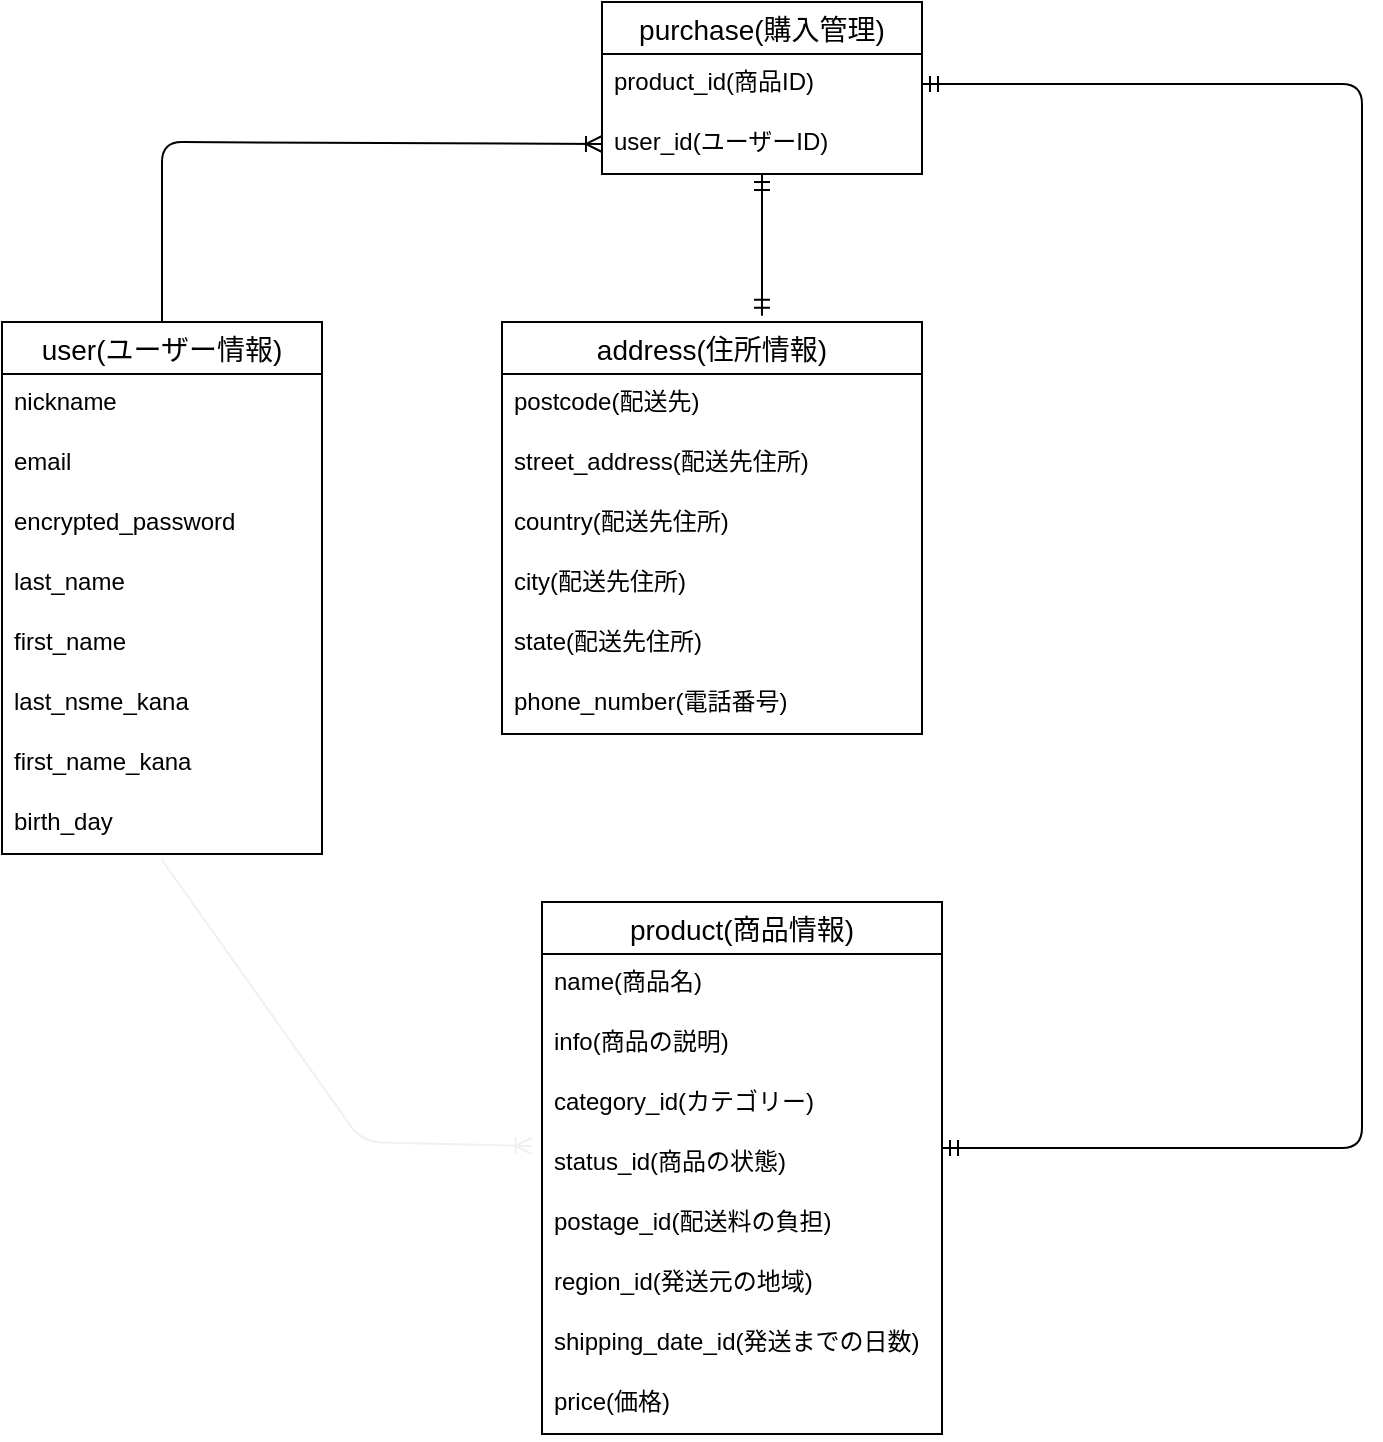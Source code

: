 <mxfile>
    <diagram id="895D-NflrOsdNkMmpNTb" name="ページ1">
        <mxGraphModel dx="474" dy="511" grid="1" gridSize="10" guides="1" tooltips="1" connect="1" arrows="1" fold="1" page="1" pageScale="1" pageWidth="827" pageHeight="1169" math="0" shadow="0">
            <root>
                <mxCell id="0"/>
                <mxCell id="1" parent="0"/>
                <mxCell id="2" value="user(ユーザー情報)" style="swimlane;fontStyle=0;childLayout=stackLayout;horizontal=1;startSize=26;horizontalStack=0;resizeParent=1;resizeParentMax=0;resizeLast=0;collapsible=1;marginBottom=0;align=center;fontSize=14;" parent="1" vertex="1">
                    <mxGeometry x="20" y="270" width="160" height="266" as="geometry"/>
                </mxCell>
                <mxCell id="3" value="nickname" style="text;strokeColor=none;fillColor=none;spacingLeft=4;spacingRight=4;overflow=hidden;rotatable=0;points=[[0,0.5],[1,0.5]];portConstraint=eastwest;fontSize=12;" parent="2" vertex="1">
                    <mxGeometry y="26" width="160" height="30" as="geometry"/>
                </mxCell>
                <mxCell id="4" value="email" style="text;strokeColor=none;fillColor=none;spacingLeft=4;spacingRight=4;overflow=hidden;rotatable=0;points=[[0,0.5],[1,0.5]];portConstraint=eastwest;fontSize=12;" parent="2" vertex="1">
                    <mxGeometry y="56" width="160" height="30" as="geometry"/>
                </mxCell>
                <mxCell id="5" value="encrypted_password" style="text;strokeColor=none;fillColor=none;spacingLeft=4;spacingRight=4;overflow=hidden;rotatable=0;points=[[0,0.5],[1,0.5]];portConstraint=eastwest;fontSize=12;" parent="2" vertex="1">
                    <mxGeometry y="86" width="160" height="30" as="geometry"/>
                </mxCell>
                <mxCell id="6" value="last_name" style="text;strokeColor=none;fillColor=none;spacingLeft=4;spacingRight=4;overflow=hidden;rotatable=0;points=[[0,0.5],[1,0.5]];portConstraint=eastwest;fontSize=12;" parent="2" vertex="1">
                    <mxGeometry y="116" width="160" height="30" as="geometry"/>
                </mxCell>
                <mxCell id="7" value="first_name" style="text;strokeColor=none;fillColor=none;spacingLeft=4;spacingRight=4;overflow=hidden;rotatable=0;points=[[0,0.5],[1,0.5]];portConstraint=eastwest;fontSize=12;" parent="2" vertex="1">
                    <mxGeometry y="146" width="160" height="30" as="geometry"/>
                </mxCell>
                <mxCell id="8" value="last_nsme_kana" style="text;strokeColor=none;fillColor=none;spacingLeft=4;spacingRight=4;overflow=hidden;rotatable=0;points=[[0,0.5],[1,0.5]];portConstraint=eastwest;fontSize=12;" parent="2" vertex="1">
                    <mxGeometry y="176" width="160" height="30" as="geometry"/>
                </mxCell>
                <mxCell id="9" value="first_name_kana" style="text;strokeColor=none;fillColor=none;spacingLeft=4;spacingRight=4;overflow=hidden;rotatable=0;points=[[0,0.5],[1,0.5]];portConstraint=eastwest;fontSize=12;" parent="2" vertex="1">
                    <mxGeometry y="206" width="160" height="30" as="geometry"/>
                </mxCell>
                <mxCell id="10" value="birth_day" style="text;strokeColor=none;fillColor=none;spacingLeft=4;spacingRight=4;overflow=hidden;rotatable=0;points=[[0,0.5],[1,0.5]];portConstraint=eastwest;fontSize=12;" parent="2" vertex="1">
                    <mxGeometry y="236" width="160" height="30" as="geometry"/>
                </mxCell>
                <mxCell id="12" value="address(住所情報)" style="swimlane;fontStyle=0;childLayout=stackLayout;horizontal=1;startSize=26;horizontalStack=0;resizeParent=1;resizeParentMax=0;resizeLast=0;collapsible=1;marginBottom=0;align=center;fontSize=14;" parent="1" vertex="1">
                    <mxGeometry x="270" y="270" width="210" height="206" as="geometry"/>
                </mxCell>
                <mxCell id="13" value="postcode(配送先)" style="text;strokeColor=none;fillColor=none;spacingLeft=4;spacingRight=4;overflow=hidden;rotatable=0;points=[[0,0.5],[1,0.5]];portConstraint=eastwest;fontSize=12;" parent="12" vertex="1">
                    <mxGeometry y="26" width="210" height="30" as="geometry"/>
                </mxCell>
                <mxCell id="14" value="street_address(配送先住所)" style="text;strokeColor=none;fillColor=none;spacingLeft=4;spacingRight=4;overflow=hidden;rotatable=0;points=[[0,0.5],[1,0.5]];portConstraint=eastwest;fontSize=12;" parent="12" vertex="1">
                    <mxGeometry y="56" width="210" height="30" as="geometry"/>
                </mxCell>
                <mxCell id="15" value="country(配送先住所)" style="text;strokeColor=none;fillColor=none;spacingLeft=4;spacingRight=4;overflow=hidden;rotatable=0;points=[[0,0.5],[1,0.5]];portConstraint=eastwest;fontSize=12;" parent="12" vertex="1">
                    <mxGeometry y="86" width="210" height="30" as="geometry"/>
                </mxCell>
                <mxCell id="16" value="city(配送先住所)" style="text;strokeColor=none;fillColor=none;spacingLeft=4;spacingRight=4;overflow=hidden;rotatable=0;points=[[0,0.5],[1,0.5]];portConstraint=eastwest;fontSize=12;" parent="12" vertex="1">
                    <mxGeometry y="116" width="210" height="30" as="geometry"/>
                </mxCell>
                <mxCell id="17" value="state(配送先住所)" style="text;strokeColor=none;fillColor=none;spacingLeft=4;spacingRight=4;overflow=hidden;rotatable=0;points=[[0,0.5],[1,0.5]];portConstraint=eastwest;fontSize=12;" parent="12" vertex="1">
                    <mxGeometry y="146" width="210" height="30" as="geometry"/>
                </mxCell>
                <mxCell id="18" value="phone_number(電話番号)" style="text;strokeColor=none;fillColor=none;spacingLeft=4;spacingRight=4;overflow=hidden;rotatable=0;points=[[0,0.5],[1,0.5]];portConstraint=eastwest;fontSize=12;" parent="12" vertex="1">
                    <mxGeometry y="176" width="210" height="30" as="geometry"/>
                </mxCell>
                <mxCell id="21" value="product(商品情報)" style="swimlane;fontStyle=0;childLayout=stackLayout;horizontal=1;startSize=26;horizontalStack=0;resizeParent=1;resizeParentMax=0;resizeLast=0;collapsible=1;marginBottom=0;align=center;fontSize=14;" parent="1" vertex="1">
                    <mxGeometry x="290" y="560" width="200" height="266" as="geometry"/>
                </mxCell>
                <mxCell id="22" value="name(商品名)" style="text;strokeColor=none;fillColor=none;spacingLeft=4;spacingRight=4;overflow=hidden;rotatable=0;points=[[0,0.5],[1,0.5]];portConstraint=eastwest;fontSize=12;" parent="21" vertex="1">
                    <mxGeometry y="26" width="200" height="30" as="geometry"/>
                </mxCell>
                <mxCell id="23" value="info(商品の説明)" style="text;strokeColor=none;fillColor=none;spacingLeft=4;spacingRight=4;overflow=hidden;rotatable=0;points=[[0,0.5],[1,0.5]];portConstraint=eastwest;fontSize=12;" parent="21" vertex="1">
                    <mxGeometry y="56" width="200" height="30" as="geometry"/>
                </mxCell>
                <mxCell id="24" value="category_id(カテゴリー)" style="text;strokeColor=none;fillColor=none;spacingLeft=4;spacingRight=4;overflow=hidden;rotatable=0;points=[[0,0.5],[1,0.5]];portConstraint=eastwest;fontSize=12;" parent="21" vertex="1">
                    <mxGeometry y="86" width="200" height="30" as="geometry"/>
                </mxCell>
                <mxCell id="25" value="status_id(商品の状態)" style="text;strokeColor=none;fillColor=none;spacingLeft=4;spacingRight=4;overflow=hidden;rotatable=0;points=[[0,0.5],[1,0.5]];portConstraint=eastwest;fontSize=12;" parent="21" vertex="1">
                    <mxGeometry y="116" width="200" height="30" as="geometry"/>
                </mxCell>
                <mxCell id="26" value="postage_id(配送料の負担)" style="text;strokeColor=none;fillColor=none;spacingLeft=4;spacingRight=4;overflow=hidden;rotatable=0;points=[[0,0.5],[1,0.5]];portConstraint=eastwest;fontSize=12;" parent="21" vertex="1">
                    <mxGeometry y="146" width="200" height="30" as="geometry"/>
                </mxCell>
                <mxCell id="28" value="region_id(発送元の地域)" style="text;strokeColor=none;fillColor=none;spacingLeft=4;spacingRight=4;overflow=hidden;rotatable=0;points=[[0,0.5],[1,0.5]];portConstraint=eastwest;fontSize=12;" parent="21" vertex="1">
                    <mxGeometry y="176" width="200" height="30" as="geometry"/>
                </mxCell>
                <mxCell id="29" value="shipping_date_id(発送までの日数)" style="text;strokeColor=none;fillColor=none;spacingLeft=4;spacingRight=4;overflow=hidden;rotatable=0;points=[[0,0.5],[1,0.5]];portConstraint=eastwest;fontSize=12;" parent="21" vertex="1">
                    <mxGeometry y="206" width="200" height="30" as="geometry"/>
                </mxCell>
                <mxCell id="30" value="price(価格)" style="text;strokeColor=none;fillColor=none;spacingLeft=4;spacingRight=4;overflow=hidden;rotatable=0;points=[[0,0.5],[1,0.5]];portConstraint=eastwest;fontSize=12;" parent="21" vertex="1">
                    <mxGeometry y="236" width="200" height="30" as="geometry"/>
                </mxCell>
                <mxCell id="40" value="" style="edgeStyle=orthogonalEdgeStyle;fontSize=12;html=1;endArrow=ERmandOne;startArrow=ERmandOne;exitX=1;exitY=0.233;exitDx=0;exitDy=0;exitPerimeter=0;entryX=1;entryY=0.5;entryDx=0;entryDy=0;" parent="1" source="25" target="46" edge="1">
                    <mxGeometry width="100" height="100" relative="1" as="geometry">
                        <mxPoint x="490" y="685" as="sourcePoint"/>
                        <mxPoint x="561" y="40" as="targetPoint"/>
                        <Array as="points">
                            <mxPoint x="700" y="683"/>
                            <mxPoint x="700" y="151"/>
                        </Array>
                    </mxGeometry>
                </mxCell>
                <mxCell id="42" value="" style="fontSize=12;html=1;endArrow=ERoneToMany;strokeColor=#f0f0f0;exitX=0.5;exitY=1.1;exitDx=0;exitDy=0;exitPerimeter=0;entryX=-0.026;entryY=0.2;entryDx=0;entryDy=0;entryPerimeter=0;" parent="1" source="10" target="25" edge="1">
                    <mxGeometry width="100" height="100" relative="1" as="geometry">
                        <mxPoint x="170" y="680" as="sourcePoint"/>
                        <mxPoint x="270" y="580" as="targetPoint"/>
                        <Array as="points">
                            <mxPoint x="200" y="680"/>
                        </Array>
                    </mxGeometry>
                </mxCell>
                <mxCell id="43" value="purchase(購入管理)" style="swimlane;fontStyle=0;childLayout=stackLayout;horizontal=1;startSize=26;horizontalStack=0;resizeParent=1;resizeParentMax=0;resizeLast=0;collapsible=1;marginBottom=0;align=center;fontSize=14;" parent="1" vertex="1">
                    <mxGeometry x="320" y="110" width="160" height="86" as="geometry"/>
                </mxCell>
                <mxCell id="46" value="product_id(商品ID)" style="text;strokeColor=none;fillColor=none;spacingLeft=4;spacingRight=4;overflow=hidden;rotatable=0;points=[[0,0.5],[1,0.5]];portConstraint=eastwest;fontSize=12;" parent="43" vertex="1">
                    <mxGeometry y="26" width="160" height="30" as="geometry"/>
                </mxCell>
                <mxCell id="49" value="user_id(ユーザーID)" style="text;strokeColor=none;fillColor=none;spacingLeft=4;spacingRight=4;overflow=hidden;rotatable=0;points=[[0,0.5],[1,0.5]];portConstraint=eastwest;fontSize=12;" parent="43" vertex="1">
                    <mxGeometry y="56" width="160" height="30" as="geometry"/>
                </mxCell>
                <mxCell id="55" value="" style="fontSize=12;html=1;endArrow=ERmandOne;startArrow=ERmandOne;exitX=0.5;exitY=1;exitDx=0;exitDy=0;exitPerimeter=0;entryX=0.619;entryY=-0.015;entryDx=0;entryDy=0;entryPerimeter=0;" parent="1" source="49" target="12" edge="1">
                    <mxGeometry width="100" height="100" relative="1" as="geometry">
                        <mxPoint x="400" y="119.99" as="sourcePoint"/>
                        <mxPoint x="504" y="240" as="targetPoint"/>
                    </mxGeometry>
                </mxCell>
                <mxCell id="56" value="" style="fontSize=12;html=1;endArrow=ERoneToMany;exitX=0.5;exitY=0;exitDx=0;exitDy=0;entryX=0;entryY=0.5;entryDx=0;entryDy=0;" parent="1" source="2" target="49" edge="1">
                    <mxGeometry width="100" height="100" relative="1" as="geometry">
                        <mxPoint x="110" y="260" as="sourcePoint"/>
                        <mxPoint x="240" y="110" as="targetPoint"/>
                        <Array as="points">
                            <mxPoint x="100" y="180"/>
                        </Array>
                    </mxGeometry>
                </mxCell>
            </root>
        </mxGraphModel>
    </diagram>
</mxfile>